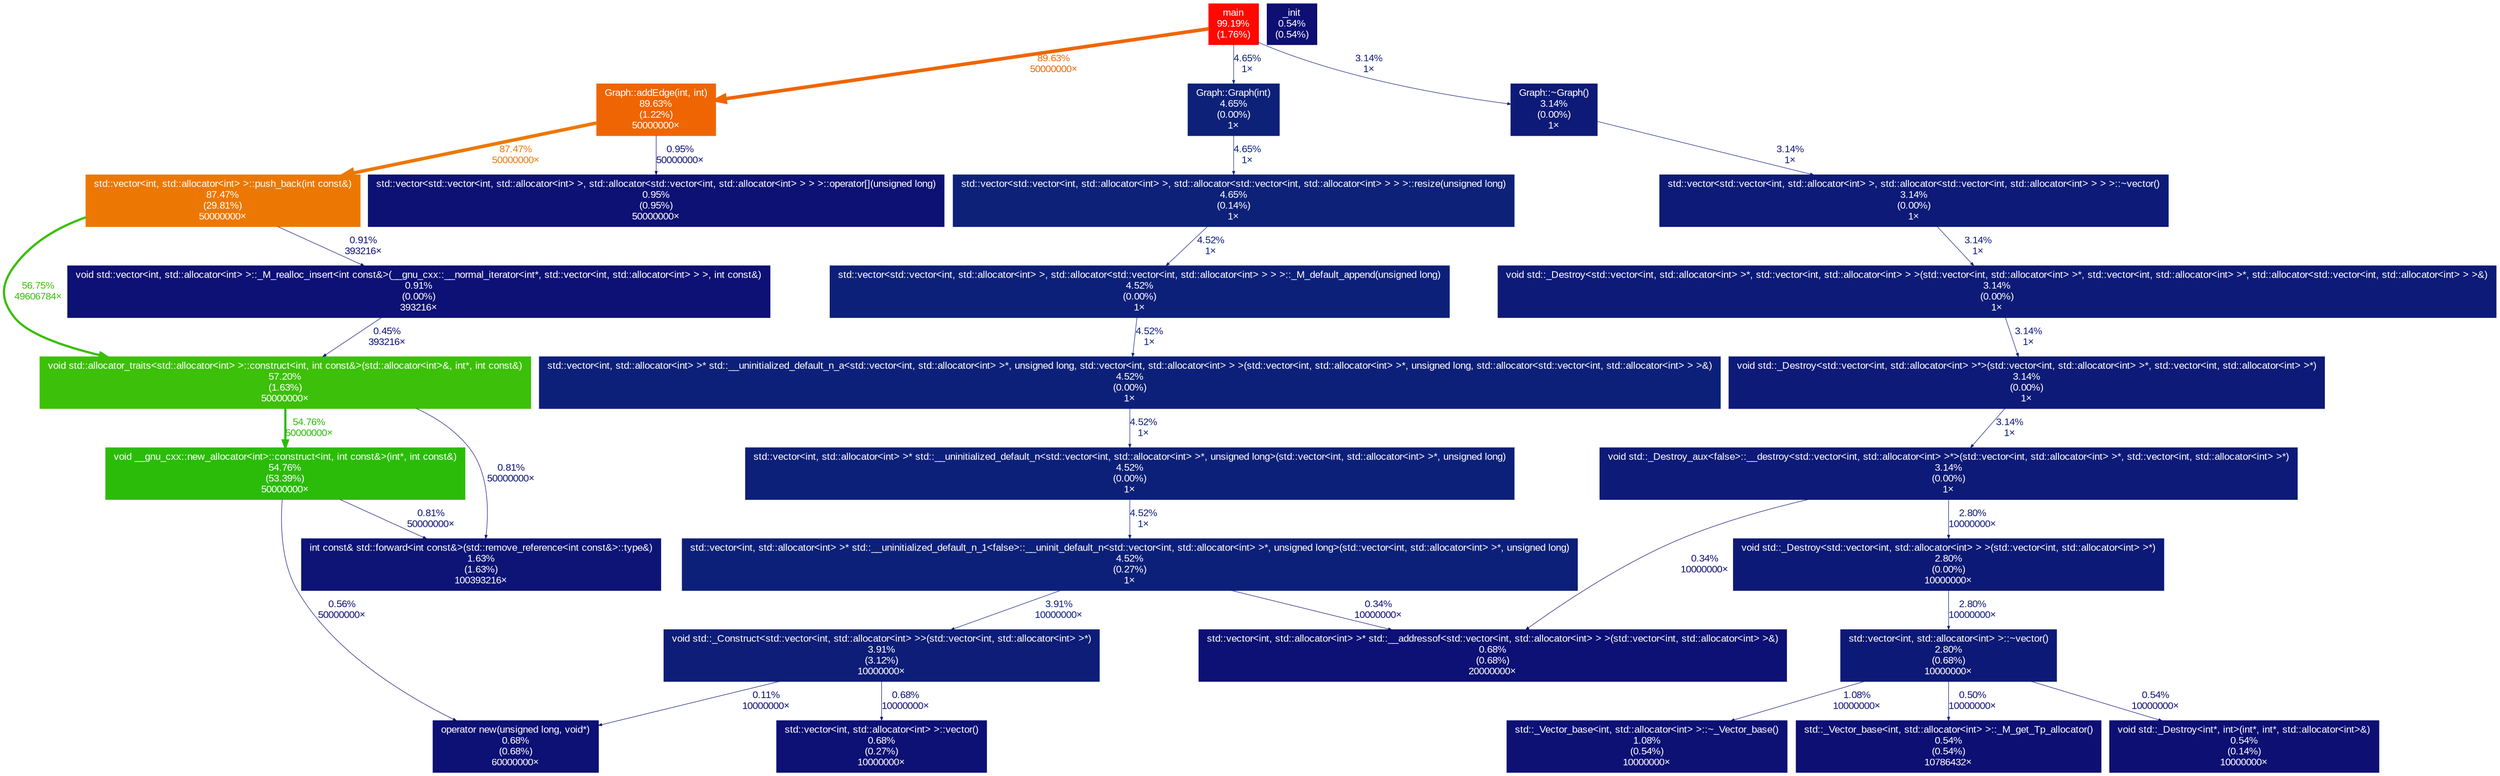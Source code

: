 digraph {
	graph [fontname=Arial, nodesep=0.125, ranksep=0.25];
	node [fontcolor=white, fontname=Arial, height=0, shape=box, style=filled, width=0];
	edge [fontname=Arial];
	1 [color="#fe0800", fontcolor="#ffffff", fontsize="10.00", label="main\n99.19%\n(1.76%)"];
	1 -> 2 [arrowsize="0.95", color="#ef6503", fontcolor="#ef6503", fontsize="10.00", label="89.63%\n50000000×", labeldistance="3.59", penwidth="3.59"];
	1 -> 6 [arrowsize="0.35", color="#0d2179", fontcolor="#0d2179", fontsize="10.00", label="4.65%\n1×", labeldistance="0.50", penwidth="0.50"];
	1 -> 13 [arrowsize="0.35", color="#0d1a77", fontcolor="#0d1a77", fontsize="10.00", label="3.14%\n1×", labeldistance="0.50", penwidth="0.50"];
	2 [color="#ef6503", fontcolor="#ffffff", fontsize="10.00", label="Graph::addEdge(int, int)\n89.63%\n(1.22%)\n50000000×"];
	2 -> 3 [arrowsize="0.94", color="#ec7803", fontcolor="#ec7803", fontsize="10.00", label="87.47%\n50000000×", labeldistance="3.50", penwidth="3.50"];
	2 -> 22 [arrowsize="0.35", color="#0d1174", fontcolor="#0d1174", fontsize="10.00", label="0.95%\n50000000×", labeldistance="0.50", penwidth="0.50"];
	3 [color="#ec7803", fontcolor="#ffffff", fontsize="10.00", label="std::vector<int, std::allocator<int> >::push_back(int const&)\n87.47%\n(29.81%)\n50000000×"];
	3 -> 4 [arrowsize="0.75", color="#3abf09", fontcolor="#3abf09", fontsize="10.00", label="56.75%\n49606784×", labeldistance="2.27", penwidth="2.27"];
	3 -> 23 [arrowsize="0.35", color="#0d1074", fontcolor="#0d1074", fontsize="10.00", label="0.91%\n393216×", labeldistance="0.50", penwidth="0.50"];
	4 [color="#3dc009", fontcolor="#ffffff", fontsize="10.00", label="void std::allocator_traits<std::allocator<int> >::construct<int, int const&>(std::allocator<int>&, int*, int const&)\n57.20%\n(1.63%)\n50000000×"];
	4 -> 5 [arrowsize="0.74", color="#2bbc09", fontcolor="#2bbc09", fontsize="10.00", label="54.76%\n50000000×", labeldistance="2.19", penwidth="2.19"];
	4 -> 20 [arrowsize="0.35", color="#0d1074", fontcolor="#0d1074", fontsize="10.00", label="0.81%\n50000000×", labeldistance="0.50", penwidth="0.50"];
	5 [color="#2bbc09", fontcolor="#ffffff", fontsize="10.00", label="void __gnu_cxx::new_allocator<int>::construct<int, int const&>(int*, int const&)\n54.76%\n(53.39%)\n50000000×"];
	5 -> 20 [arrowsize="0.35", color="#0d1074", fontcolor="#0d1074", fontsize="10.00", label="0.81%\n50000000×", labeldistance="0.50", penwidth="0.50"];
	5 -> 24 [arrowsize="0.35", color="#0d0f73", fontcolor="#0d0f73", fontsize="10.00", label="0.56%\n50000000×", labeldistance="0.50", penwidth="0.50"];
	6 [color="#0d2179", fontcolor="#ffffff", fontsize="10.00", label="Graph::Graph(int)\n4.65%\n(0.00%)\n1×"];
	6 -> 7 [arrowsize="0.35", color="#0d2179", fontcolor="#0d2179", fontsize="10.00", label="4.65%\n1×", labeldistance="0.50", penwidth="0.50"];
	7 [color="#0d2179", fontcolor="#ffffff", fontsize="10.00", label="std::vector<std::vector<int, std::allocator<int> >, std::allocator<std::vector<int, std::allocator<int> > > >::resize(unsigned long)\n4.65%\n(0.14%)\n1×"];
	7 -> 9 [arrowsize="0.35", color="#0d2079", fontcolor="#0d2079", fontsize="10.00", label="4.52%\n1×", labeldistance="0.50", penwidth="0.50"];
	8 [color="#0d2079", fontcolor="#ffffff", fontsize="10.00", label="std::vector<int, std::allocator<int> >* std::__uninitialized_default_n_1<false>::__uninit_default_n<std::vector<int, std::allocator<int> >*, unsigned long>(std::vector<int, std::allocator<int> >*, unsigned long)\n4.52%\n(0.27%)\n1×"];
	8 -> 12 [arrowsize="0.35", color="#0d1d78", fontcolor="#0d1d78", fontsize="10.00", label="3.91%\n10000000×", labeldistance="0.50", penwidth="0.50"];
	8 -> 25 [arrowsize="0.35", color="#0d0e73", fontcolor="#0d0e73", fontsize="10.00", label="0.34%\n10000000×", labeldistance="0.50", penwidth="0.50"];
	9 [color="#0d2079", fontcolor="#ffffff", fontsize="10.00", label="std::vector<std::vector<int, std::allocator<int> >, std::allocator<std::vector<int, std::allocator<int> > > >::_M_default_append(unsigned long)\n4.52%\n(0.00%)\n1×"];
	9 -> 11 [arrowsize="0.35", color="#0d2079", fontcolor="#0d2079", fontsize="10.00", label="4.52%\n1×", labeldistance="0.50", penwidth="0.50"];
	10 [color="#0d2079", fontcolor="#ffffff", fontsize="10.00", label="std::vector<int, std::allocator<int> >* std::__uninitialized_default_n<std::vector<int, std::allocator<int> >*, unsigned long>(std::vector<int, std::allocator<int> >*, unsigned long)\n4.52%\n(0.00%)\n1×"];
	10 -> 8 [arrowsize="0.35", color="#0d2079", fontcolor="#0d2079", fontsize="10.00", label="4.52%\n1×", labeldistance="0.50", penwidth="0.50"];
	11 [color="#0d2079", fontcolor="#ffffff", fontsize="10.00", label="std::vector<int, std::allocator<int> >* std::__uninitialized_default_n_a<std::vector<int, std::allocator<int> >*, unsigned long, std::vector<int, std::allocator<int> > >(std::vector<int, std::allocator<int> >*, unsigned long, std::allocator<std::vector<int, std::allocator<int> > >&)\n4.52%\n(0.00%)\n1×"];
	11 -> 10 [arrowsize="0.35", color="#0d2079", fontcolor="#0d2079", fontsize="10.00", label="4.52%\n1×", labeldistance="0.50", penwidth="0.50"];
	12 [color="#0d1d78", fontcolor="#ffffff", fontsize="10.00", label="void std::_Construct<std::vector<int, std::allocator<int> >>(std::vector<int, std::allocator<int> >*)\n3.91%\n(3.12%)\n10000000×"];
	12 -> 24 [arrowsize="0.35", color="#0d0d73", fontcolor="#0d0d73", fontsize="10.00", label="0.11%\n10000000×", labeldistance="0.50", penwidth="0.50"];
	12 -> 26 [arrowsize="0.35", color="#0d1074", fontcolor="#0d1074", fontsize="10.00", label="0.68%\n10000000×", labeldistance="0.50", penwidth="0.50"];
	13 [color="#0d1a77", fontcolor="#ffffff", fontsize="10.00", label="Graph::~Graph()\n3.14%\n(0.00%)\n1×"];
	13 -> 15 [arrowsize="0.35", color="#0d1a77", fontcolor="#0d1a77", fontsize="10.00", label="3.14%\n1×", labeldistance="0.50", penwidth="0.50"];
	14 [color="#0d1a77", fontcolor="#ffffff", fontsize="10.00", label="void std::_Destroy_aux<false>::__destroy<std::vector<int, std::allocator<int> >*>(std::vector<int, std::allocator<int> >*, std::vector<int, std::allocator<int> >*)\n3.14%\n(0.00%)\n1×"];
	14 -> 19 [arrowsize="0.35", color="#0d1976", fontcolor="#0d1976", fontsize="10.00", label="2.80%\n10000000×", labeldistance="0.50", penwidth="0.50"];
	14 -> 25 [arrowsize="0.35", color="#0d0e73", fontcolor="#0d0e73", fontsize="10.00", label="0.34%\n10000000×", labeldistance="0.50", penwidth="0.50"];
	15 [color="#0d1a77", fontcolor="#ffffff", fontsize="10.00", label="std::vector<std::vector<int, std::allocator<int> >, std::allocator<std::vector<int, std::allocator<int> > > >::~vector()\n3.14%\n(0.00%)\n1×"];
	15 -> 17 [arrowsize="0.35", color="#0d1a77", fontcolor="#0d1a77", fontsize="10.00", label="3.14%\n1×", labeldistance="0.50", penwidth="0.50"];
	16 [color="#0d1a77", fontcolor="#ffffff", fontsize="10.00", label="void std::_Destroy<std::vector<int, std::allocator<int> >*>(std::vector<int, std::allocator<int> >*, std::vector<int, std::allocator<int> >*)\n3.14%\n(0.00%)\n1×"];
	16 -> 14 [arrowsize="0.35", color="#0d1a77", fontcolor="#0d1a77", fontsize="10.00", label="3.14%\n1×", labeldistance="0.50", penwidth="0.50"];
	17 [color="#0d1a77", fontcolor="#ffffff", fontsize="10.00", label="void std::_Destroy<std::vector<int, std::allocator<int> >*, std::vector<int, std::allocator<int> > >(std::vector<int, std::allocator<int> >*, std::vector<int, std::allocator<int> >*, std::allocator<std::vector<int, std::allocator<int> > >&)\n3.14%\n(0.00%)\n1×"];
	17 -> 16 [arrowsize="0.35", color="#0d1a77", fontcolor="#0d1a77", fontsize="10.00", label="3.14%\n1×", labeldistance="0.50", penwidth="0.50"];
	18 [color="#0d1976", fontcolor="#ffffff", fontsize="10.00", label="std::vector<int, std::allocator<int> >::~vector()\n2.80%\n(0.68%)\n10000000×"];
	18 -> 21 [arrowsize="0.35", color="#0d1174", fontcolor="#0d1174", fontsize="10.00", label="1.08%\n10000000×", labeldistance="0.50", penwidth="0.50"];
	18 -> 28 [arrowsize="0.35", color="#0d0f73", fontcolor="#0d0f73", fontsize="10.00", label="0.50%\n10000000×", labeldistance="0.50", penwidth="0.50"];
	18 -> 29 [arrowsize="0.35", color="#0d0f73", fontcolor="#0d0f73", fontsize="10.00", label="0.54%\n10000000×", labeldistance="0.50", penwidth="0.50"];
	19 [color="#0d1976", fontcolor="#ffffff", fontsize="10.00", label="void std::_Destroy<std::vector<int, std::allocator<int> > >(std::vector<int, std::allocator<int> >*)\n2.80%\n(0.00%)\n10000000×"];
	19 -> 18 [arrowsize="0.35", color="#0d1976", fontcolor="#0d1976", fontsize="10.00", label="2.80%\n10000000×", labeldistance="0.50", penwidth="0.50"];
	20 [color="#0d1475", fontcolor="#ffffff", fontsize="10.00", label="int const& std::forward<int const&>(std::remove_reference<int const&>::type&)\n1.63%\n(1.63%)\n100393216×"];
	21 [color="#0d1174", fontcolor="#ffffff", fontsize="10.00", label="std::_Vector_base<int, std::allocator<int> >::~_Vector_base()\n1.08%\n(0.54%)\n10000000×"];
	22 [color="#0d1174", fontcolor="#ffffff", fontsize="10.00", label="std::vector<std::vector<int, std::allocator<int> >, std::allocator<std::vector<int, std::allocator<int> > > >::operator[](unsigned long)\n0.95%\n(0.95%)\n50000000×"];
	23 [color="#0d1074", fontcolor="#ffffff", fontsize="10.00", label="void std::vector<int, std::allocator<int> >::_M_realloc_insert<int const&>(__gnu_cxx::__normal_iterator<int*, std::vector<int, std::allocator<int> > >, int const&)\n0.91%\n(0.00%)\n393216×"];
	23 -> 4 [arrowsize="0.35", color="#0d0f73", fontcolor="#0d0f73", fontsize="10.00", label="0.45%\n393216×", labeldistance="0.50", penwidth="0.50"];
	24 [color="#0d1074", fontcolor="#ffffff", fontsize="10.00", label="operator new(unsigned long, void*)\n0.68%\n(0.68%)\n60000000×"];
	25 [color="#0d1074", fontcolor="#ffffff", fontsize="10.00", label="std::vector<int, std::allocator<int> >* std::__addressof<std::vector<int, std::allocator<int> > >(std::vector<int, std::allocator<int> >&)\n0.68%\n(0.68%)\n20000000×"];
	26 [color="#0d1074", fontcolor="#ffffff", fontsize="10.00", label="std::vector<int, std::allocator<int> >::vector()\n0.68%\n(0.27%)\n10000000×"];
	27 [color="#0d0f73", fontcolor="#ffffff", fontsize="10.00", label="_init\n0.54%\n(0.54%)"];
	28 [color="#0d0f73", fontcolor="#ffffff", fontsize="10.00", label="std::_Vector_base<int, std::allocator<int> >::_M_get_Tp_allocator()\n0.54%\n(0.54%)\n10786432×"];
	29 [color="#0d0f73", fontcolor="#ffffff", fontsize="10.00", label="void std::_Destroy<int*, int>(int*, int*, std::allocator<int>&)\n0.54%\n(0.14%)\n10000000×"];
}
